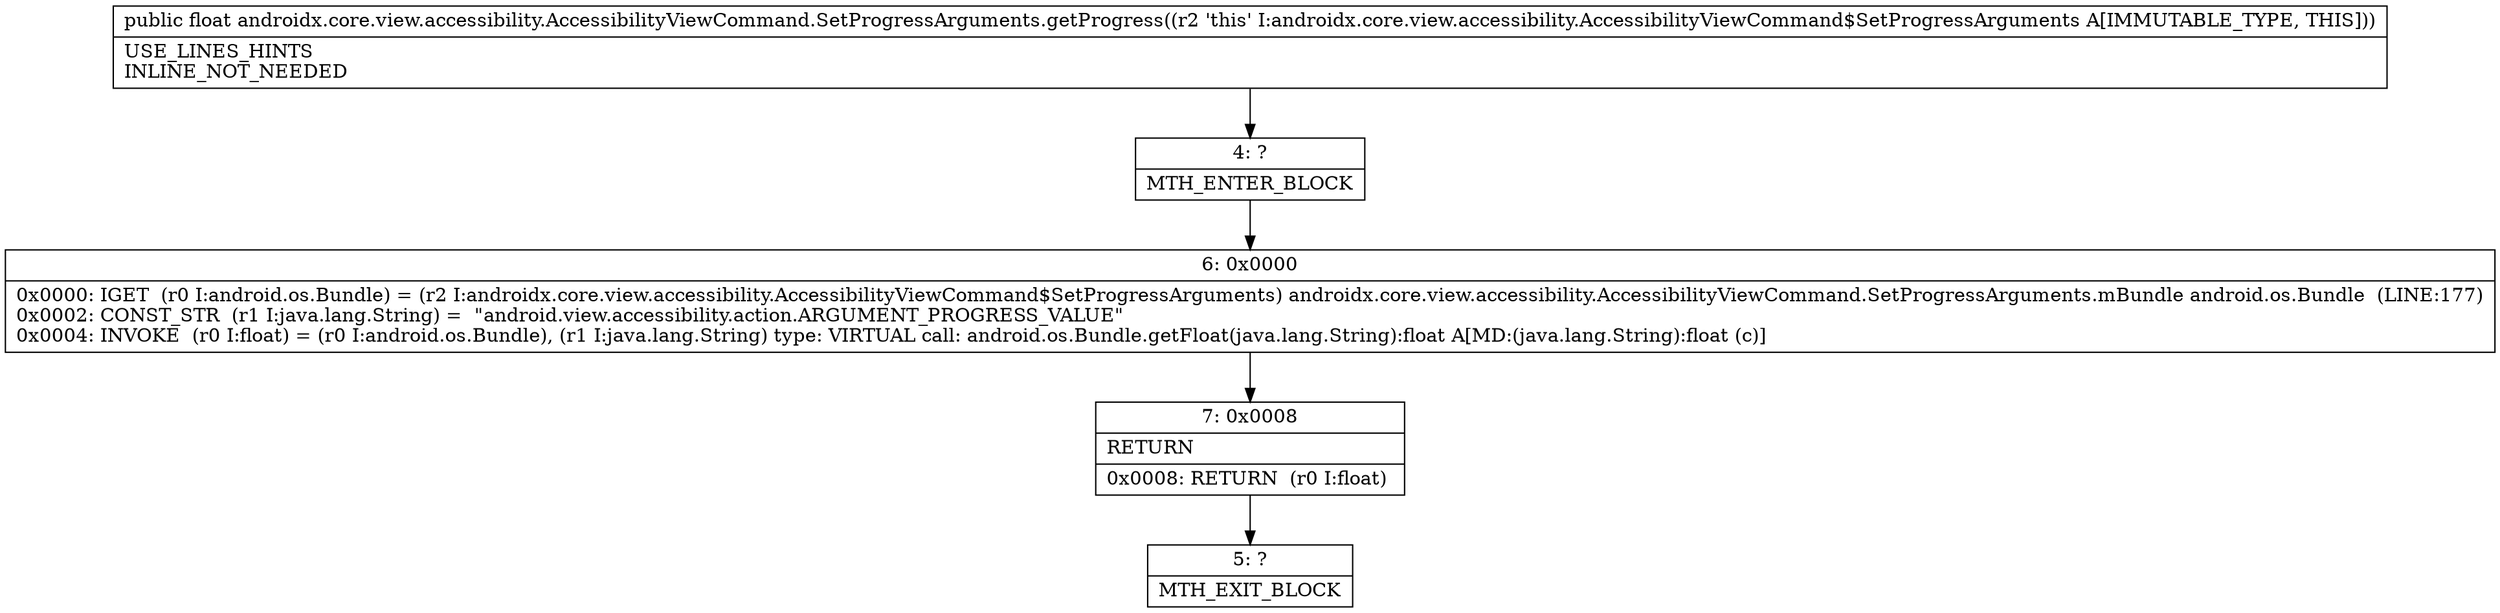digraph "CFG forandroidx.core.view.accessibility.AccessibilityViewCommand.SetProgressArguments.getProgress()F" {
Node_4 [shape=record,label="{4\:\ ?|MTH_ENTER_BLOCK\l}"];
Node_6 [shape=record,label="{6\:\ 0x0000|0x0000: IGET  (r0 I:android.os.Bundle) = (r2 I:androidx.core.view.accessibility.AccessibilityViewCommand$SetProgressArguments) androidx.core.view.accessibility.AccessibilityViewCommand.SetProgressArguments.mBundle android.os.Bundle  (LINE:177)\l0x0002: CONST_STR  (r1 I:java.lang.String) =  \"android.view.accessibility.action.ARGUMENT_PROGRESS_VALUE\" \l0x0004: INVOKE  (r0 I:float) = (r0 I:android.os.Bundle), (r1 I:java.lang.String) type: VIRTUAL call: android.os.Bundle.getFloat(java.lang.String):float A[MD:(java.lang.String):float (c)]\l}"];
Node_7 [shape=record,label="{7\:\ 0x0008|RETURN\l|0x0008: RETURN  (r0 I:float) \l}"];
Node_5 [shape=record,label="{5\:\ ?|MTH_EXIT_BLOCK\l}"];
MethodNode[shape=record,label="{public float androidx.core.view.accessibility.AccessibilityViewCommand.SetProgressArguments.getProgress((r2 'this' I:androidx.core.view.accessibility.AccessibilityViewCommand$SetProgressArguments A[IMMUTABLE_TYPE, THIS]))  | USE_LINES_HINTS\lINLINE_NOT_NEEDED\l}"];
MethodNode -> Node_4;Node_4 -> Node_6;
Node_6 -> Node_7;
Node_7 -> Node_5;
}

